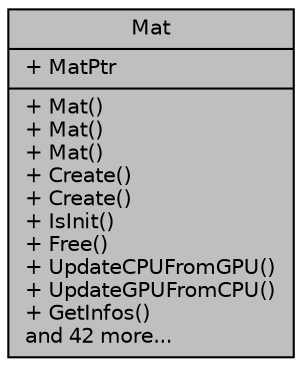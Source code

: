 digraph "Mat"
{
 // LATEX_PDF_SIZE
  edge [fontname="Helvetica",fontsize="10",labelfontname="Helvetica",labelfontsize="10"];
  node [fontname="Helvetica",fontsize="10",shape=record];
  Node1 [label="{Mat\n|+ MatPtr\l|+ Mat()\l+ Mat()\l+ Mat()\l+ Create()\l+ Create()\l+ IsInit()\l+ Free()\l+ UpdateCPUFromGPU()\l+ UpdateGPUFromCPU()\l+ GetInfos()\land 42 more...\l}",height=0.2,width=0.4,color="black", fillcolor="grey75", style="filled", fontcolor="black",tooltip="Mirrors the sl::Mat class used in the ZED C++ SDK to store images. Can be used to retrieve individual..."];
}
